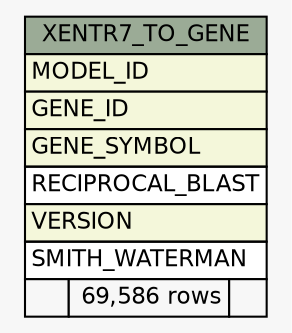 // dot 2.38.0 on Windows 10 10.0
// SchemaSpy rev Unknown
digraph "XENTR7_TO_GENE" {
  graph [
    rankdir="RL"
    bgcolor="#f7f7f7"
    nodesep="0.18"
    ranksep="0.46"
    fontname="Helvetica"
    fontsize="11"
  ];
  node [
    fontname="Helvetica"
    fontsize="11"
    shape="plaintext"
  ];
  edge [
    arrowsize="0.8"
  ];
  "XENTR7_TO_GENE" [
    label=<
    <TABLE BORDER="0" CELLBORDER="1" CELLSPACING="0" BGCOLOR="#ffffff">
      <TR><TD COLSPAN="3" BGCOLOR="#9bab96" ALIGN="CENTER">XENTR7_TO_GENE</TD></TR>
      <TR><TD PORT="MODEL_ID" COLSPAN="3" BGCOLOR="#f4f7da" ALIGN="LEFT">MODEL_ID</TD></TR>
      <TR><TD PORT="GENE_ID" COLSPAN="3" BGCOLOR="#f4f7da" ALIGN="LEFT">GENE_ID</TD></TR>
      <TR><TD PORT="GENE_SYMBOL" COLSPAN="3" BGCOLOR="#f4f7da" ALIGN="LEFT">GENE_SYMBOL</TD></TR>
      <TR><TD PORT="RECIPROCAL_BLAST" COLSPAN="3" ALIGN="LEFT">RECIPROCAL_BLAST</TD></TR>
      <TR><TD PORT="VERSION" COLSPAN="3" BGCOLOR="#f4f7da" ALIGN="LEFT">VERSION</TD></TR>
      <TR><TD PORT="SMITH_WATERMAN" COLSPAN="3" ALIGN="LEFT">SMITH_WATERMAN</TD></TR>
      <TR><TD ALIGN="LEFT" BGCOLOR="#f7f7f7">  </TD><TD ALIGN="RIGHT" BGCOLOR="#f7f7f7">69,586 rows</TD><TD ALIGN="RIGHT" BGCOLOR="#f7f7f7">  </TD></TR>
    </TABLE>>
    URL="tables/XENTR7_TO_GENE.html"
    tooltip="XENTR7_TO_GENE"
  ];
}
